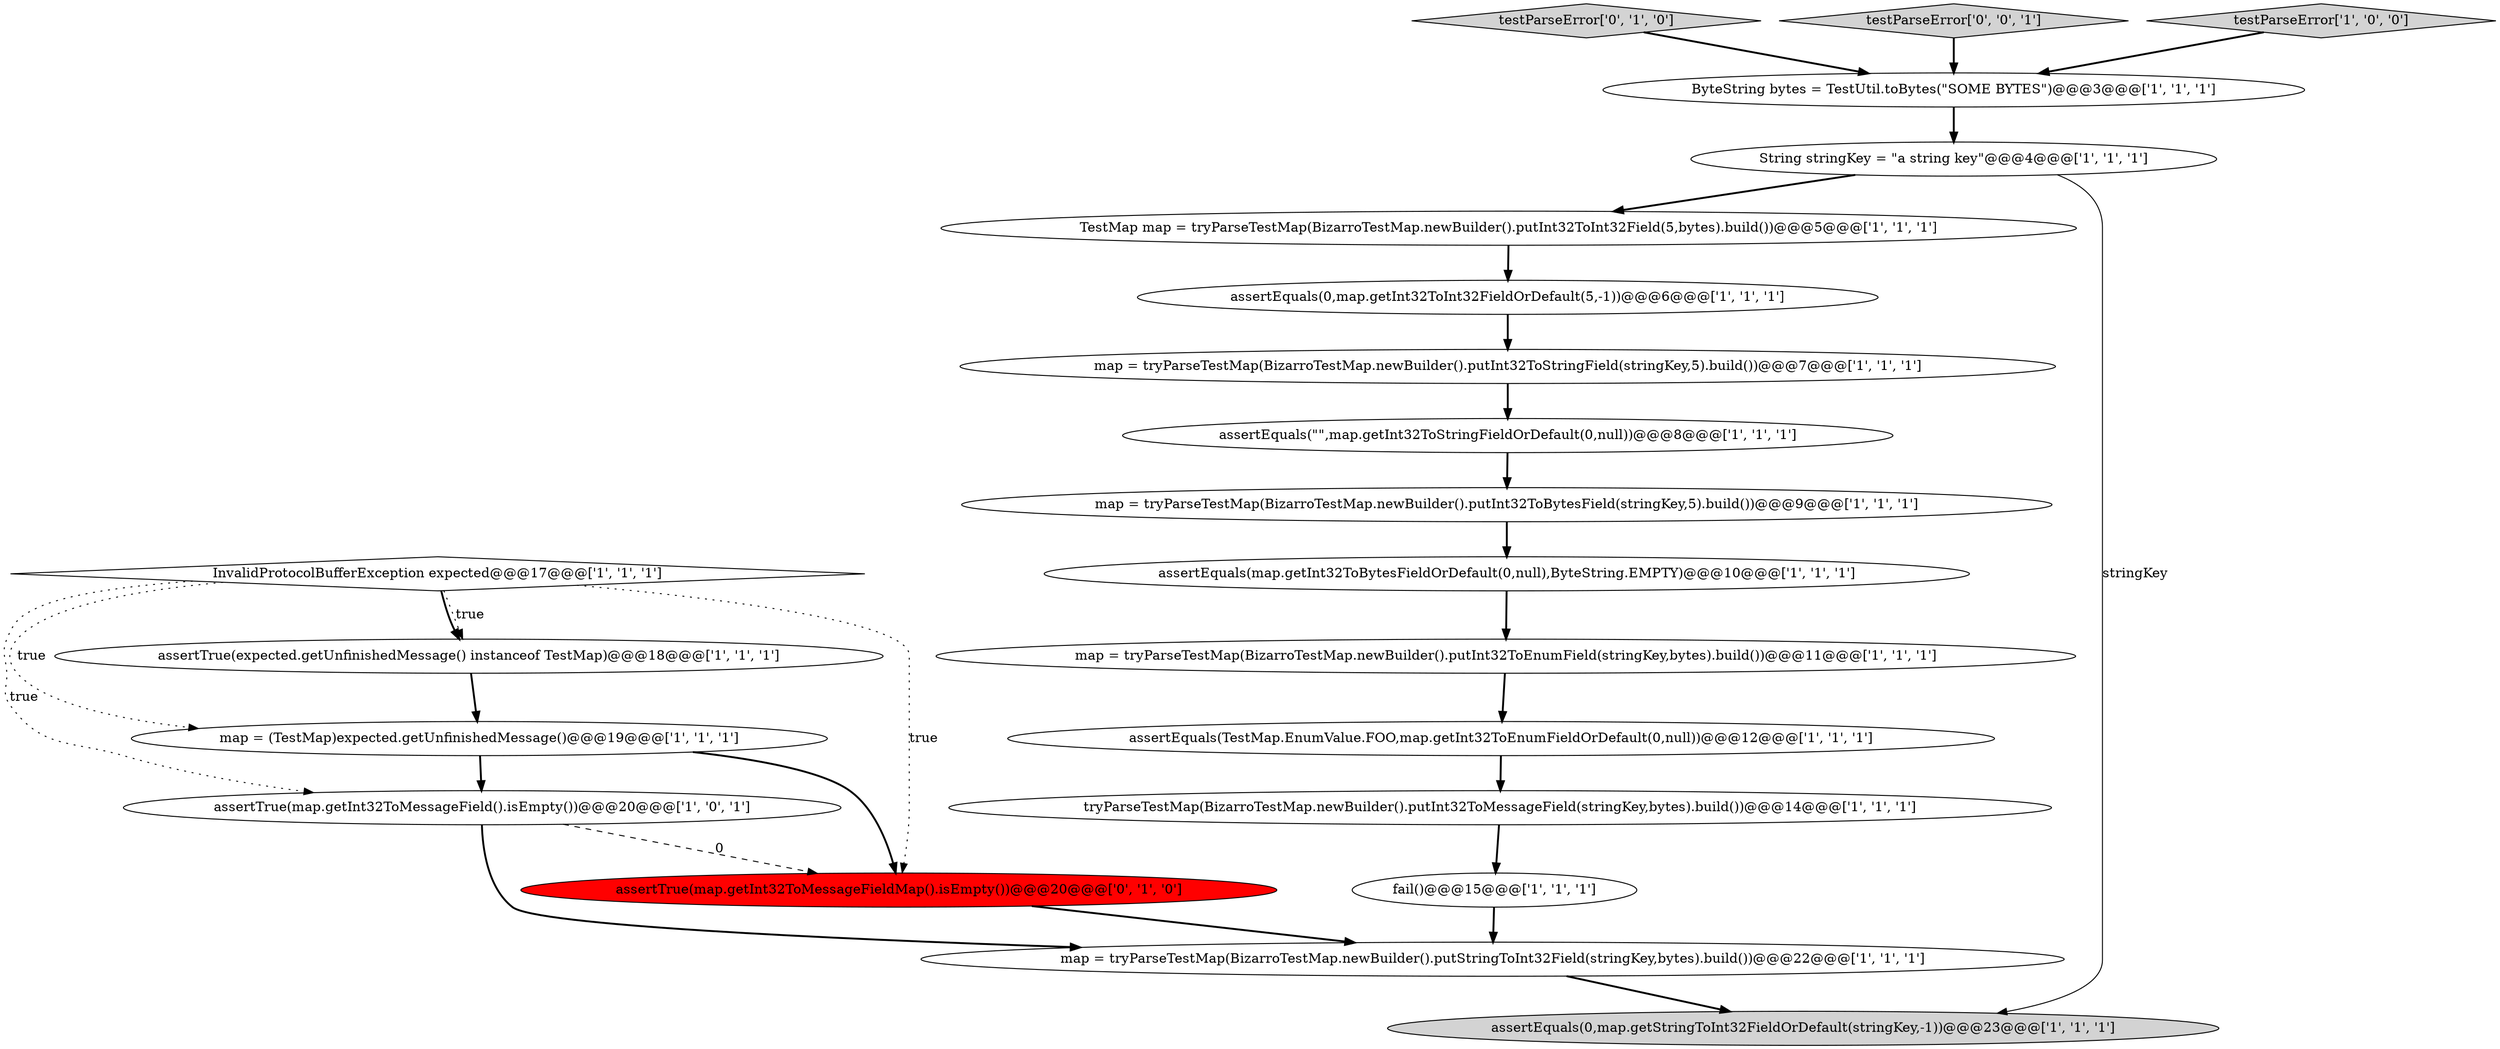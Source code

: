 digraph {
15 [style = filled, label = "map = (TestMap)expected.getUnfinishedMessage()@@@19@@@['1', '1', '1']", fillcolor = white, shape = ellipse image = "AAA0AAABBB1BBB"];
8 [style = filled, label = "assertEquals(\"\",map.getInt32ToStringFieldOrDefault(0,null))@@@8@@@['1', '1', '1']", fillcolor = white, shape = ellipse image = "AAA0AAABBB1BBB"];
7 [style = filled, label = "map = tryParseTestMap(BizarroTestMap.newBuilder().putInt32ToEnumField(stringKey,bytes).build())@@@11@@@['1', '1', '1']", fillcolor = white, shape = ellipse image = "AAA0AAABBB1BBB"];
0 [style = filled, label = "assertEquals(TestMap.EnumValue.FOO,map.getInt32ToEnumFieldOrDefault(0,null))@@@12@@@['1', '1', '1']", fillcolor = white, shape = ellipse image = "AAA0AAABBB1BBB"];
20 [style = filled, label = "testParseError['0', '1', '0']", fillcolor = lightgray, shape = diamond image = "AAA0AAABBB2BBB"];
14 [style = filled, label = "map = tryParseTestMap(BizarroTestMap.newBuilder().putStringToInt32Field(stringKey,bytes).build())@@@22@@@['1', '1', '1']", fillcolor = white, shape = ellipse image = "AAA0AAABBB1BBB"];
21 [style = filled, label = "testParseError['0', '0', '1']", fillcolor = lightgray, shape = diamond image = "AAA0AAABBB3BBB"];
5 [style = filled, label = "assertEquals(0,map.getInt32ToInt32FieldOrDefault(5,-1))@@@6@@@['1', '1', '1']", fillcolor = white, shape = ellipse image = "AAA0AAABBB1BBB"];
6 [style = filled, label = "assertTrue(map.getInt32ToMessageField().isEmpty())@@@20@@@['1', '0', '1']", fillcolor = white, shape = ellipse image = "AAA0AAABBB1BBB"];
13 [style = filled, label = "InvalidProtocolBufferException expected@@@17@@@['1', '1', '1']", fillcolor = white, shape = diamond image = "AAA0AAABBB1BBB"];
4 [style = filled, label = "String stringKey = \"a string key\"@@@4@@@['1', '1', '1']", fillcolor = white, shape = ellipse image = "AAA0AAABBB1BBB"];
16 [style = filled, label = "fail()@@@15@@@['1', '1', '1']", fillcolor = white, shape = ellipse image = "AAA0AAABBB1BBB"];
1 [style = filled, label = "TestMap map = tryParseTestMap(BizarroTestMap.newBuilder().putInt32ToInt32Field(5,bytes).build())@@@5@@@['1', '1', '1']", fillcolor = white, shape = ellipse image = "AAA0AAABBB1BBB"];
3 [style = filled, label = "map = tryParseTestMap(BizarroTestMap.newBuilder().putInt32ToStringField(stringKey,5).build())@@@7@@@['1', '1', '1']", fillcolor = white, shape = ellipse image = "AAA0AAABBB1BBB"];
10 [style = filled, label = "testParseError['1', '0', '0']", fillcolor = lightgray, shape = diamond image = "AAA0AAABBB1BBB"];
9 [style = filled, label = "tryParseTestMap(BizarroTestMap.newBuilder().putInt32ToMessageField(stringKey,bytes).build())@@@14@@@['1', '1', '1']", fillcolor = white, shape = ellipse image = "AAA0AAABBB1BBB"];
11 [style = filled, label = "map = tryParseTestMap(BizarroTestMap.newBuilder().putInt32ToBytesField(stringKey,5).build())@@@9@@@['1', '1', '1']", fillcolor = white, shape = ellipse image = "AAA0AAABBB1BBB"];
12 [style = filled, label = "assertTrue(expected.getUnfinishedMessage() instanceof TestMap)@@@18@@@['1', '1', '1']", fillcolor = white, shape = ellipse image = "AAA0AAABBB1BBB"];
19 [style = filled, label = "assertTrue(map.getInt32ToMessageFieldMap().isEmpty())@@@20@@@['0', '1', '0']", fillcolor = red, shape = ellipse image = "AAA1AAABBB2BBB"];
17 [style = filled, label = "assertEquals(0,map.getStringToInt32FieldOrDefault(stringKey,-1))@@@23@@@['1', '1', '1']", fillcolor = lightgray, shape = ellipse image = "AAA0AAABBB1BBB"];
18 [style = filled, label = "ByteString bytes = TestUtil.toBytes(\"SOME BYTES\")@@@3@@@['1', '1', '1']", fillcolor = white, shape = ellipse image = "AAA0AAABBB1BBB"];
2 [style = filled, label = "assertEquals(map.getInt32ToBytesFieldOrDefault(0,null),ByteString.EMPTY)@@@10@@@['1', '1', '1']", fillcolor = white, shape = ellipse image = "AAA0AAABBB1BBB"];
1->5 [style = bold, label=""];
5->3 [style = bold, label=""];
13->6 [style = dotted, label="true"];
10->18 [style = bold, label=""];
0->9 [style = bold, label=""];
13->12 [style = dotted, label="true"];
12->15 [style = bold, label=""];
13->19 [style = dotted, label="true"];
14->17 [style = bold, label=""];
7->0 [style = bold, label=""];
15->6 [style = bold, label=""];
15->19 [style = bold, label=""];
9->16 [style = bold, label=""];
11->2 [style = bold, label=""];
21->18 [style = bold, label=""];
6->14 [style = bold, label=""];
20->18 [style = bold, label=""];
13->12 [style = bold, label=""];
19->14 [style = bold, label=""];
18->4 [style = bold, label=""];
3->8 [style = bold, label=""];
6->19 [style = dashed, label="0"];
16->14 [style = bold, label=""];
13->15 [style = dotted, label="true"];
4->1 [style = bold, label=""];
2->7 [style = bold, label=""];
4->17 [style = solid, label="stringKey"];
8->11 [style = bold, label=""];
}
